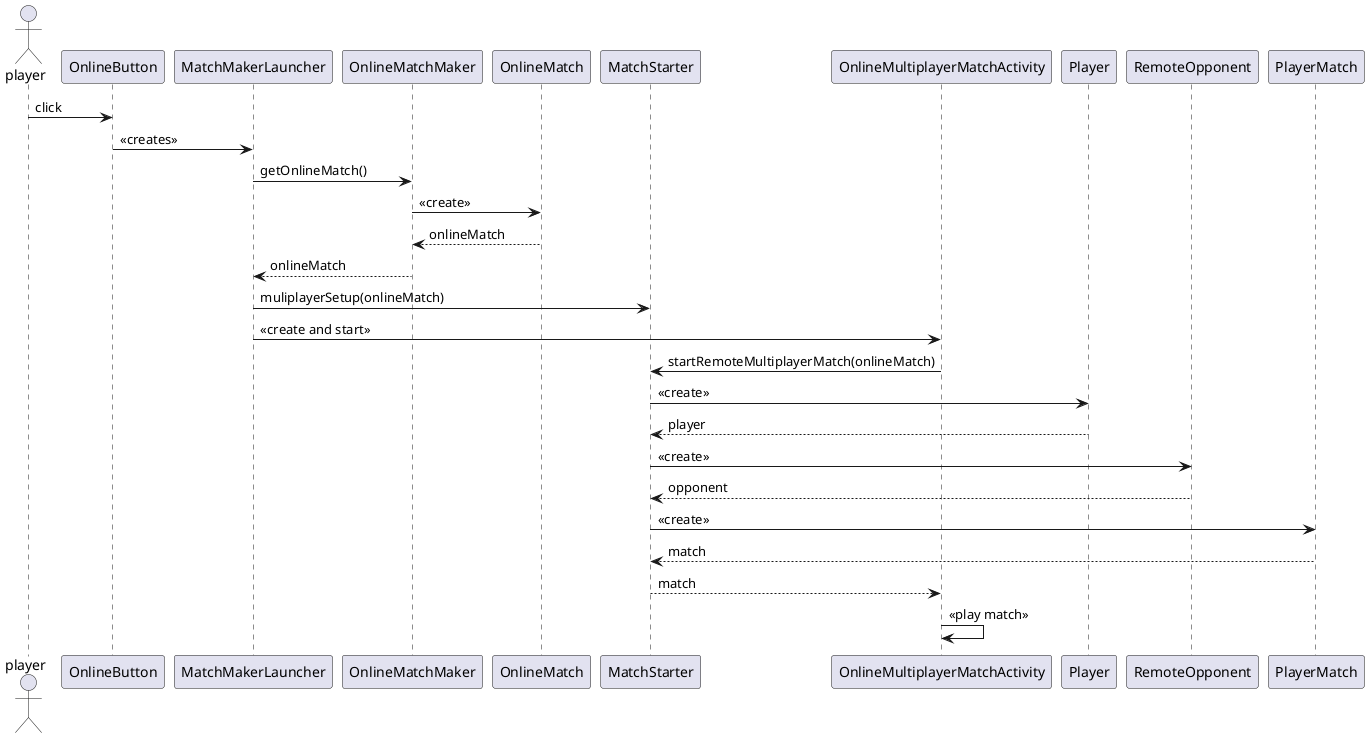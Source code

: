 @startuml

actor player
 player -> OnlineButton:click
 OnlineButton -> MatchMakerLauncher:<<creates>>
 MatchMakerLauncher -> OnlineMatchMaker:getOnlineMatch()
 OnlineMatchMaker -> OnlineMatch: <<create>>
 OnlineMatchMaker <-- OnlineMatch: onlineMatch
 MatchMakerLauncher <-- OnlineMatchMaker:onlineMatch
 MatchMakerLauncher -> MatchStarter: muliplayerSetup(onlineMatch)
 MatchMakerLauncher -> OnlineMultiplayerMatchActivity: <<create and start>>
 OnlineMultiplayerMatchActivity -> MatchStarter: startRemoteMultiplayerMatch(onlineMatch)
 MatchStarter -> Player:<<create>>
 MatchStarter <-- Player: player
 MatchStarter -> RemoteOpponent:<<create>>
 MatchStarter <-- RemoteOpponent: opponent
 MatchStarter -> PlayerMatch:<<create>>
 MatchStarter <-- PlayerMatch: match
 OnlineMultiplayerMatchActivity <-- MatchStarter: match
 OnlineMultiplayerMatchActivity -> OnlineMultiplayerMatchActivity:<<play match>>

/'
Alice -> Bob: Authentication Request
Bob --> Alice: Authentication Response

Alice -> Bob: Another authentication Request
Alice <-- Bob: another authentication Response
'/
@enduml